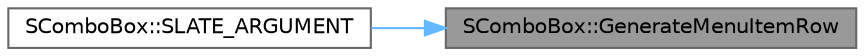 digraph "SComboBox::GenerateMenuItemRow"
{
 // INTERACTIVE_SVG=YES
 // LATEX_PDF_SIZE
  bgcolor="transparent";
  edge [fontname=Helvetica,fontsize=10,labelfontname=Helvetica,labelfontsize=10];
  node [fontname=Helvetica,fontsize=10,shape=box,height=0.2,width=0.4];
  rankdir="RL";
  Node1 [id="Node000001",label="SComboBox::GenerateMenuItemRow",height=0.2,width=0.4,color="gray40", fillcolor="grey60", style="filled", fontcolor="black",tooltip="Generate a row for the InItem in the combo box's list (passed in as OwnerTable)."];
  Node1 -> Node2 [id="edge1_Node000001_Node000002",dir="back",color="steelblue1",style="solid",tooltip=" "];
  Node2 [id="Node000002",label="SComboBox::SLATE_ARGUMENT",height=0.2,width=0.4,color="grey40", fillcolor="white", style="filled",URL="$da/db2/classSComboBox.html#a1e89c3c63a395864956649fccafe6324",tooltip="True if this combo's menu should be collapsed when our parent receives focus, false (default) otherwi..."];
}
